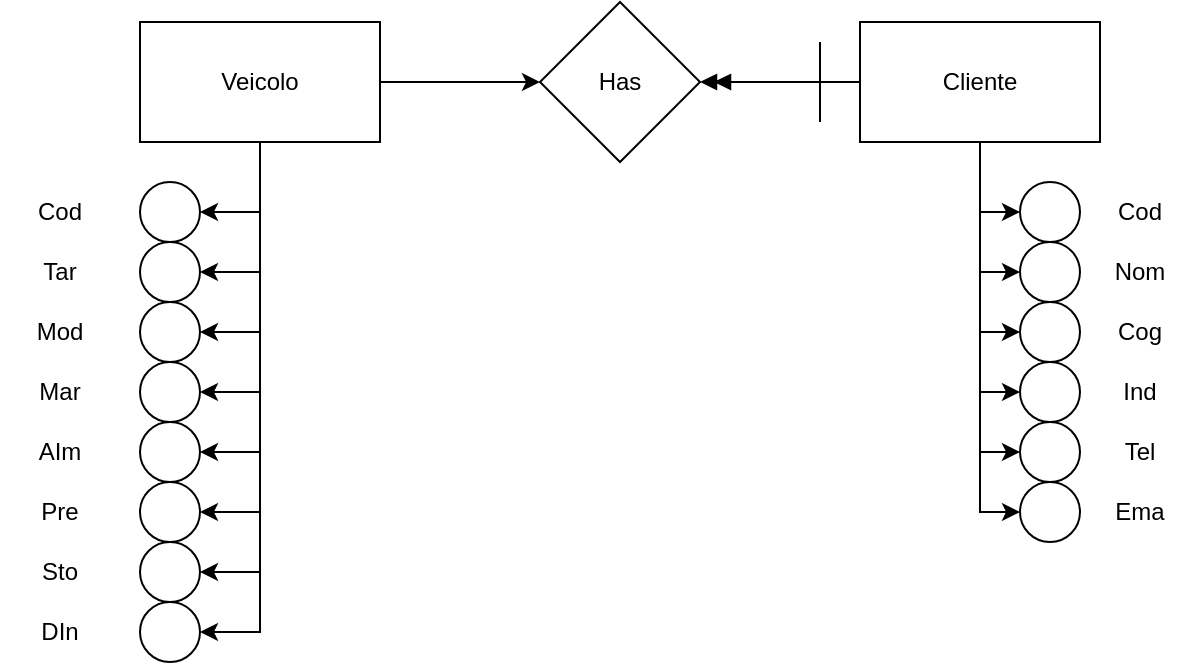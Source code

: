 <mxfile version="24.7.8">
  <diagram name="Pagina-1" id="J97aXY0hYEa9M-FbhnVl">
    <mxGraphModel dx="522" dy="614" grid="1" gridSize="10" guides="1" tooltips="1" connect="1" arrows="1" fold="1" page="1" pageScale="1" pageWidth="827" pageHeight="1169" math="0" shadow="0">
      <root>
        <mxCell id="0" />
        <mxCell id="1" parent="0" />
        <mxCell id="KKYzhgKNdmSwKDJxXife-4" style="edgeStyle=orthogonalEdgeStyle;rounded=0;orthogonalLoop=1;jettySize=auto;html=1;exitX=1;exitY=0.5;exitDx=0;exitDy=0;entryX=0;entryY=0.5;entryDx=0;entryDy=0;endArrow=classic;endFill=1;" parent="1" source="KKYzhgKNdmSwKDJxXife-1" target="KKYzhgKNdmSwKDJxXife-3" edge="1">
          <mxGeometry relative="1" as="geometry" />
        </mxCell>
        <mxCell id="KKYzhgKNdmSwKDJxXife-9" style="edgeStyle=orthogonalEdgeStyle;rounded=0;orthogonalLoop=1;jettySize=auto;html=1;exitX=0.5;exitY=1;exitDx=0;exitDy=0;entryX=1;entryY=0.5;entryDx=0;entryDy=0;" parent="1" source="KKYzhgKNdmSwKDJxXife-1" target="KKYzhgKNdmSwKDJxXife-8" edge="1">
          <mxGeometry relative="1" as="geometry" />
        </mxCell>
        <mxCell id="KKYzhgKNdmSwKDJxXife-14" style="edgeStyle=orthogonalEdgeStyle;rounded=0;orthogonalLoop=1;jettySize=auto;html=1;exitX=0.5;exitY=1;exitDx=0;exitDy=0;entryX=1;entryY=0.5;entryDx=0;entryDy=0;" parent="1" source="KKYzhgKNdmSwKDJxXife-1" target="KKYzhgKNdmSwKDJxXife-10" edge="1">
          <mxGeometry relative="1" as="geometry" />
        </mxCell>
        <mxCell id="KKYzhgKNdmSwKDJxXife-15" style="edgeStyle=orthogonalEdgeStyle;rounded=0;orthogonalLoop=1;jettySize=auto;html=1;exitX=0.5;exitY=1;exitDx=0;exitDy=0;entryX=1;entryY=0.5;entryDx=0;entryDy=0;" parent="1" source="KKYzhgKNdmSwKDJxXife-1" target="KKYzhgKNdmSwKDJxXife-11" edge="1">
          <mxGeometry relative="1" as="geometry" />
        </mxCell>
        <mxCell id="KKYzhgKNdmSwKDJxXife-16" style="edgeStyle=orthogonalEdgeStyle;rounded=0;orthogonalLoop=1;jettySize=auto;html=1;exitX=0.5;exitY=1;exitDx=0;exitDy=0;entryX=1;entryY=0.5;entryDx=0;entryDy=0;" parent="1" source="KKYzhgKNdmSwKDJxXife-1" target="KKYzhgKNdmSwKDJxXife-12" edge="1">
          <mxGeometry relative="1" as="geometry" />
        </mxCell>
        <mxCell id="KKYzhgKNdmSwKDJxXife-17" style="edgeStyle=orthogonalEdgeStyle;rounded=0;orthogonalLoop=1;jettySize=auto;html=1;exitX=0.5;exitY=1;exitDx=0;exitDy=0;entryX=1;entryY=0.5;entryDx=0;entryDy=0;" parent="1" source="KKYzhgKNdmSwKDJxXife-1" target="KKYzhgKNdmSwKDJxXife-13" edge="1">
          <mxGeometry relative="1" as="geometry" />
        </mxCell>
        <mxCell id="KKYzhgKNdmSwKDJxXife-29" style="edgeStyle=orthogonalEdgeStyle;rounded=0;orthogonalLoop=1;jettySize=auto;html=1;exitX=0.5;exitY=1;exitDx=0;exitDy=0;entryX=1;entryY=0.5;entryDx=0;entryDy=0;" parent="1" source="KKYzhgKNdmSwKDJxXife-1" target="KKYzhgKNdmSwKDJxXife-23" edge="1">
          <mxGeometry relative="1" as="geometry" />
        </mxCell>
        <mxCell id="KKYzhgKNdmSwKDJxXife-30" style="edgeStyle=orthogonalEdgeStyle;rounded=0;orthogonalLoop=1;jettySize=auto;html=1;exitX=0.5;exitY=1;exitDx=0;exitDy=0;entryX=1;entryY=0.5;entryDx=0;entryDy=0;" parent="1" source="KKYzhgKNdmSwKDJxXife-1" target="KKYzhgKNdmSwKDJxXife-25" edge="1">
          <mxGeometry relative="1" as="geometry" />
        </mxCell>
        <mxCell id="KKYzhgKNdmSwKDJxXife-31" style="edgeStyle=orthogonalEdgeStyle;rounded=0;orthogonalLoop=1;jettySize=auto;html=1;exitX=0.5;exitY=1;exitDx=0;exitDy=0;entryX=1;entryY=0.5;entryDx=0;entryDy=0;" parent="1" source="KKYzhgKNdmSwKDJxXife-1" target="KKYzhgKNdmSwKDJxXife-27" edge="1">
          <mxGeometry relative="1" as="geometry" />
        </mxCell>
        <mxCell id="KKYzhgKNdmSwKDJxXife-1" value="Veicolo" style="rounded=0;whiteSpace=wrap;html=1;" parent="1" vertex="1">
          <mxGeometry x="160" y="220" width="120" height="60" as="geometry" />
        </mxCell>
        <mxCell id="KKYzhgKNdmSwKDJxXife-5" style="edgeStyle=orthogonalEdgeStyle;rounded=0;orthogonalLoop=1;jettySize=auto;html=1;exitX=0;exitY=0.5;exitDx=0;exitDy=0;entryX=1;entryY=0.5;entryDx=0;entryDy=0;endArrow=doubleBlock;endFill=1;" parent="1" source="KKYzhgKNdmSwKDJxXife-2" target="KKYzhgKNdmSwKDJxXife-3" edge="1">
          <mxGeometry relative="1" as="geometry" />
        </mxCell>
        <mxCell id="KKYzhgKNdmSwKDJxXife-42" style="edgeStyle=orthogonalEdgeStyle;rounded=0;orthogonalLoop=1;jettySize=auto;html=1;exitX=0.5;exitY=1;exitDx=0;exitDy=0;entryX=0;entryY=0.5;entryDx=0;entryDy=0;" parent="1" source="KKYzhgKNdmSwKDJxXife-2" target="KKYzhgKNdmSwKDJxXife-34" edge="1">
          <mxGeometry relative="1" as="geometry" />
        </mxCell>
        <mxCell id="KKYzhgKNdmSwKDJxXife-43" style="edgeStyle=orthogonalEdgeStyle;rounded=0;orthogonalLoop=1;jettySize=auto;html=1;exitX=0.5;exitY=1;exitDx=0;exitDy=0;entryX=0;entryY=0.5;entryDx=0;entryDy=0;" parent="1" source="KKYzhgKNdmSwKDJxXife-2" target="KKYzhgKNdmSwKDJxXife-35" edge="1">
          <mxGeometry relative="1" as="geometry" />
        </mxCell>
        <mxCell id="KKYzhgKNdmSwKDJxXife-44" style="edgeStyle=orthogonalEdgeStyle;rounded=0;orthogonalLoop=1;jettySize=auto;html=1;exitX=0.5;exitY=1;exitDx=0;exitDy=0;entryX=0;entryY=0.5;entryDx=0;entryDy=0;" parent="1" source="KKYzhgKNdmSwKDJxXife-2" target="KKYzhgKNdmSwKDJxXife-36" edge="1">
          <mxGeometry relative="1" as="geometry" />
        </mxCell>
        <mxCell id="KKYzhgKNdmSwKDJxXife-45" style="edgeStyle=orthogonalEdgeStyle;rounded=0;orthogonalLoop=1;jettySize=auto;html=1;exitX=0.5;exitY=1;exitDx=0;exitDy=0;entryX=0;entryY=0.5;entryDx=0;entryDy=0;" parent="1" source="KKYzhgKNdmSwKDJxXife-2" target="KKYzhgKNdmSwKDJxXife-37" edge="1">
          <mxGeometry relative="1" as="geometry" />
        </mxCell>
        <mxCell id="KKYzhgKNdmSwKDJxXife-46" style="edgeStyle=orthogonalEdgeStyle;rounded=0;orthogonalLoop=1;jettySize=auto;html=1;exitX=0.5;exitY=1;exitDx=0;exitDy=0;entryX=0;entryY=0.5;entryDx=0;entryDy=0;" parent="1" source="KKYzhgKNdmSwKDJxXife-2" target="KKYzhgKNdmSwKDJxXife-38" edge="1">
          <mxGeometry relative="1" as="geometry" />
        </mxCell>
        <mxCell id="KKYzhgKNdmSwKDJxXife-47" style="edgeStyle=orthogonalEdgeStyle;rounded=0;orthogonalLoop=1;jettySize=auto;html=1;exitX=0.5;exitY=1;exitDx=0;exitDy=0;entryX=0;entryY=0.5;entryDx=0;entryDy=0;" parent="1" source="KKYzhgKNdmSwKDJxXife-2" target="KKYzhgKNdmSwKDJxXife-39" edge="1">
          <mxGeometry relative="1" as="geometry" />
        </mxCell>
        <mxCell id="KKYzhgKNdmSwKDJxXife-2" value="Cliente" style="rounded=0;whiteSpace=wrap;html=1;" parent="1" vertex="1">
          <mxGeometry x="520" y="220" width="120" height="60" as="geometry" />
        </mxCell>
        <mxCell id="KKYzhgKNdmSwKDJxXife-3" value="Has" style="rhombus;whiteSpace=wrap;html=1;" parent="1" vertex="1">
          <mxGeometry x="360" y="210" width="80" height="80" as="geometry" />
        </mxCell>
        <mxCell id="KKYzhgKNdmSwKDJxXife-8" value="" style="ellipse;whiteSpace=wrap;html=1;aspect=fixed;" parent="1" vertex="1">
          <mxGeometry x="160" y="300" width="30" height="30" as="geometry" />
        </mxCell>
        <mxCell id="KKYzhgKNdmSwKDJxXife-10" value="" style="ellipse;whiteSpace=wrap;html=1;aspect=fixed;" parent="1" vertex="1">
          <mxGeometry x="160" y="330" width="30" height="30" as="geometry" />
        </mxCell>
        <mxCell id="KKYzhgKNdmSwKDJxXife-11" value="" style="ellipse;whiteSpace=wrap;html=1;aspect=fixed;" parent="1" vertex="1">
          <mxGeometry x="160" y="360" width="30" height="30" as="geometry" />
        </mxCell>
        <mxCell id="KKYzhgKNdmSwKDJxXife-12" value="" style="ellipse;whiteSpace=wrap;html=1;aspect=fixed;" parent="1" vertex="1">
          <mxGeometry x="160" y="390" width="30" height="30" as="geometry" />
        </mxCell>
        <mxCell id="KKYzhgKNdmSwKDJxXife-13" value="" style="ellipse;whiteSpace=wrap;html=1;aspect=fixed;" parent="1" vertex="1">
          <mxGeometry x="160" y="420" width="30" height="30" as="geometry" />
        </mxCell>
        <mxCell id="KKYzhgKNdmSwKDJxXife-18" value="Cod" style="text;html=1;align=center;verticalAlign=middle;whiteSpace=wrap;rounded=0;" parent="1" vertex="1">
          <mxGeometry x="90" y="300" width="60" height="30" as="geometry" />
        </mxCell>
        <mxCell id="KKYzhgKNdmSwKDJxXife-19" value="Tar" style="text;html=1;align=center;verticalAlign=middle;whiteSpace=wrap;rounded=0;" parent="1" vertex="1">
          <mxGeometry x="90" y="330" width="60" height="30" as="geometry" />
        </mxCell>
        <mxCell id="KKYzhgKNdmSwKDJxXife-20" value="Mod" style="text;html=1;align=center;verticalAlign=middle;whiteSpace=wrap;rounded=0;" parent="1" vertex="1">
          <mxGeometry x="90" y="360" width="60" height="30" as="geometry" />
        </mxCell>
        <mxCell id="KKYzhgKNdmSwKDJxXife-21" value="Mar" style="text;html=1;align=center;verticalAlign=middle;whiteSpace=wrap;rounded=0;" parent="1" vertex="1">
          <mxGeometry x="90" y="390" width="60" height="30" as="geometry" />
        </mxCell>
        <mxCell id="KKYzhgKNdmSwKDJxXife-22" value="AIm" style="text;html=1;align=center;verticalAlign=middle;whiteSpace=wrap;rounded=0;" parent="1" vertex="1">
          <mxGeometry x="90" y="420" width="60" height="30" as="geometry" />
        </mxCell>
        <mxCell id="KKYzhgKNdmSwKDJxXife-23" value="" style="ellipse;whiteSpace=wrap;html=1;aspect=fixed;" parent="1" vertex="1">
          <mxGeometry x="160" y="450" width="30" height="30" as="geometry" />
        </mxCell>
        <mxCell id="KKYzhgKNdmSwKDJxXife-24" value="Pre" style="text;html=1;align=center;verticalAlign=middle;whiteSpace=wrap;rounded=0;" parent="1" vertex="1">
          <mxGeometry x="90" y="450" width="60" height="30" as="geometry" />
        </mxCell>
        <mxCell id="KKYzhgKNdmSwKDJxXife-25" value="" style="ellipse;whiteSpace=wrap;html=1;aspect=fixed;" parent="1" vertex="1">
          <mxGeometry x="160" y="480" width="30" height="30" as="geometry" />
        </mxCell>
        <mxCell id="KKYzhgKNdmSwKDJxXife-26" value="Sto" style="text;html=1;align=center;verticalAlign=middle;whiteSpace=wrap;rounded=0;" parent="1" vertex="1">
          <mxGeometry x="90" y="480" width="60" height="30" as="geometry" />
        </mxCell>
        <mxCell id="KKYzhgKNdmSwKDJxXife-27" value="" style="ellipse;whiteSpace=wrap;html=1;aspect=fixed;" parent="1" vertex="1">
          <mxGeometry x="160" y="510" width="30" height="30" as="geometry" />
        </mxCell>
        <mxCell id="KKYzhgKNdmSwKDJxXife-28" value="DIn" style="text;html=1;align=center;verticalAlign=middle;whiteSpace=wrap;rounded=0;" parent="1" vertex="1">
          <mxGeometry x="90" y="510" width="60" height="30" as="geometry" />
        </mxCell>
        <mxCell id="KKYzhgKNdmSwKDJxXife-34" value="" style="ellipse;whiteSpace=wrap;html=1;aspect=fixed;" parent="1" vertex="1">
          <mxGeometry x="600" y="300" width="30" height="30" as="geometry" />
        </mxCell>
        <mxCell id="KKYzhgKNdmSwKDJxXife-35" value="" style="ellipse;whiteSpace=wrap;html=1;aspect=fixed;" parent="1" vertex="1">
          <mxGeometry x="600" y="330" width="30" height="30" as="geometry" />
        </mxCell>
        <mxCell id="KKYzhgKNdmSwKDJxXife-36" value="" style="ellipse;whiteSpace=wrap;html=1;aspect=fixed;" parent="1" vertex="1">
          <mxGeometry x="600" y="360" width="30" height="30" as="geometry" />
        </mxCell>
        <mxCell id="KKYzhgKNdmSwKDJxXife-37" value="" style="ellipse;whiteSpace=wrap;html=1;aspect=fixed;" parent="1" vertex="1">
          <mxGeometry x="600" y="390" width="30" height="30" as="geometry" />
        </mxCell>
        <mxCell id="KKYzhgKNdmSwKDJxXife-38" value="" style="ellipse;whiteSpace=wrap;html=1;aspect=fixed;" parent="1" vertex="1">
          <mxGeometry x="600" y="420" width="30" height="30" as="geometry" />
        </mxCell>
        <mxCell id="KKYzhgKNdmSwKDJxXife-39" value="" style="ellipse;whiteSpace=wrap;html=1;aspect=fixed;" parent="1" vertex="1">
          <mxGeometry x="600" y="450" width="30" height="30" as="geometry" />
        </mxCell>
        <mxCell id="KKYzhgKNdmSwKDJxXife-41" value="Cod" style="text;html=1;align=center;verticalAlign=middle;whiteSpace=wrap;rounded=0;" parent="1" vertex="1">
          <mxGeometry x="630" y="300" width="60" height="30" as="geometry" />
        </mxCell>
        <mxCell id="KKYzhgKNdmSwKDJxXife-49" value="Nom" style="text;html=1;align=center;verticalAlign=middle;whiteSpace=wrap;rounded=0;" parent="1" vertex="1">
          <mxGeometry x="630" y="330" width="60" height="30" as="geometry" />
        </mxCell>
        <mxCell id="KKYzhgKNdmSwKDJxXife-50" value="Cog" style="text;html=1;align=center;verticalAlign=middle;whiteSpace=wrap;rounded=0;" parent="1" vertex="1">
          <mxGeometry x="630" y="360" width="60" height="30" as="geometry" />
        </mxCell>
        <mxCell id="KKYzhgKNdmSwKDJxXife-51" value="Ind" style="text;html=1;align=center;verticalAlign=middle;whiteSpace=wrap;rounded=0;" parent="1" vertex="1">
          <mxGeometry x="630" y="390" width="60" height="30" as="geometry" />
        </mxCell>
        <mxCell id="KKYzhgKNdmSwKDJxXife-52" value="Tel" style="text;html=1;align=center;verticalAlign=middle;whiteSpace=wrap;rounded=0;" parent="1" vertex="1">
          <mxGeometry x="630" y="420" width="60" height="30" as="geometry" />
        </mxCell>
        <mxCell id="KKYzhgKNdmSwKDJxXife-53" value="Ema" style="text;html=1;align=center;verticalAlign=middle;whiteSpace=wrap;rounded=0;" parent="1" vertex="1">
          <mxGeometry x="630" y="450" width="60" height="30" as="geometry" />
        </mxCell>
        <mxCell id="KKYzhgKNdmSwKDJxXife-56" value="" style="endArrow=none;html=1;rounded=0;" parent="1" edge="1">
          <mxGeometry width="50" height="50" relative="1" as="geometry">
            <mxPoint x="500" y="270" as="sourcePoint" />
            <mxPoint x="500" y="230" as="targetPoint" />
          </mxGeometry>
        </mxCell>
      </root>
    </mxGraphModel>
  </diagram>
</mxfile>
